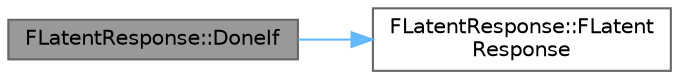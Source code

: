 digraph "FLatentResponse::DoneIf"
{
 // INTERACTIVE_SVG=YES
 // LATEX_PDF_SIZE
  bgcolor="transparent";
  edge [fontname=Helvetica,fontsize=10,labelfontname=Helvetica,labelfontsize=10];
  node [fontname=Helvetica,fontsize=10,shape=box,height=0.2,width=0.4];
  rankdir="LR";
  Node1 [id="Node000001",label="FLatentResponse::DoneIf",height=0.2,width=0.4,color="gray40", fillcolor="grey60", style="filled", fontcolor="black",tooltip=" "];
  Node1 -> Node2 [id="edge1_Node000001_Node000002",color="steelblue1",style="solid",tooltip=" "];
  Node2 [id="Node000002",label="FLatentResponse::FLatent\lResponse",height=0.2,width=0.4,color="grey40", fillcolor="white", style="filled",URL="$dd/d0d/structFLatentResponse.html#aefe909a77d4b6646c1c102fbf1cf8fea",tooltip=" "];
}
